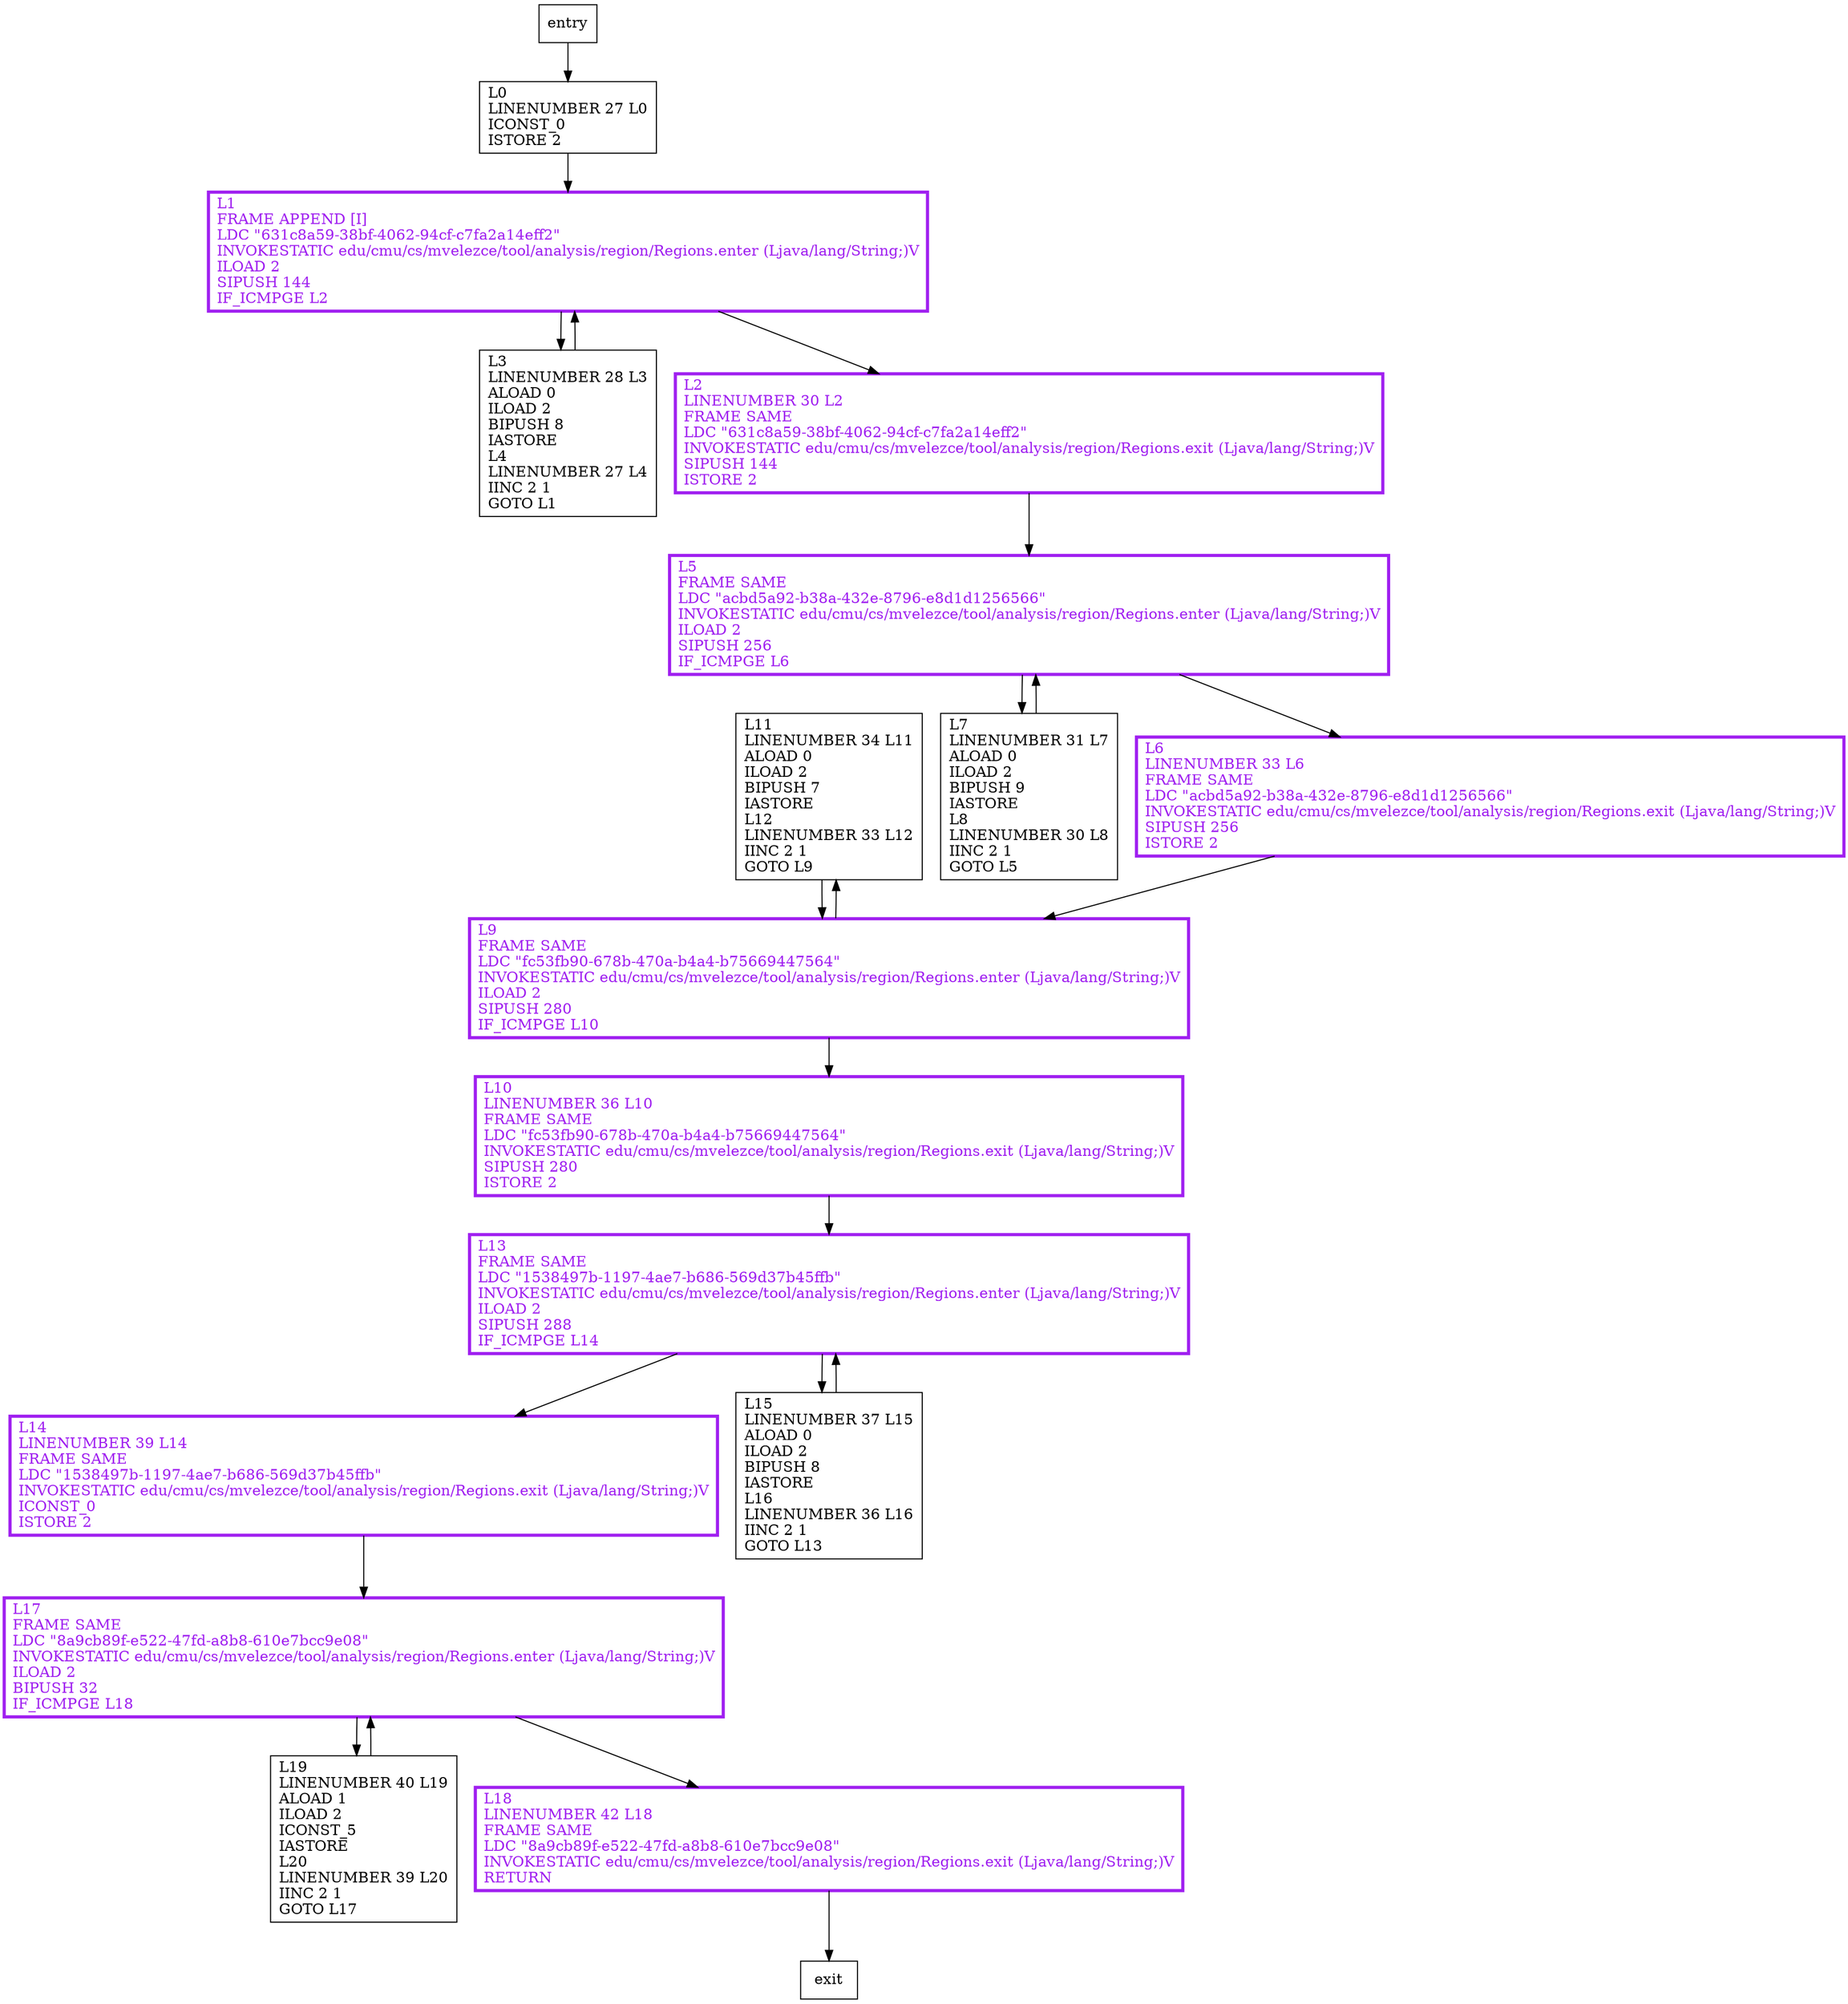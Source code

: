 digraph getFixedTree {
node [shape=record];
2108318195 [label="L11\lLINENUMBER 34 L11\lALOAD 0\lILOAD 2\lBIPUSH 7\lIASTORE\lL12\lLINENUMBER 33 L12\lIINC 2 1\lGOTO L9\l"];
2029645118 [label="L13\lFRAME SAME\lLDC \"1538497b-1197-4ae7-b686-569d37b45ffb\"\lINVOKESTATIC edu/cmu/cs/mvelezce/tool/analysis/region/Regions.enter (Ljava/lang/String;)V\lILOAD 2\lSIPUSH 288\lIF_ICMPGE L14\l"];
1969856053 [label="L1\lFRAME APPEND [I]\lLDC \"631c8a59-38bf-4062-94cf-c7fa2a14eff2\"\lINVOKESTATIC edu/cmu/cs/mvelezce/tool/analysis/region/Regions.enter (Ljava/lang/String;)V\lILOAD 2\lSIPUSH 144\lIF_ICMPGE L2\l"];
810262298 [label="L3\lLINENUMBER 28 L3\lALOAD 0\lILOAD 2\lBIPUSH 8\lIASTORE\lL4\lLINENUMBER 27 L4\lIINC 2 1\lGOTO L1\l"];
1850646717 [label="L14\lLINENUMBER 39 L14\lFRAME SAME\lLDC \"1538497b-1197-4ae7-b686-569d37b45ffb\"\lINVOKESTATIC edu/cmu/cs/mvelezce/tool/analysis/region/Regions.exit (Ljava/lang/String;)V\lICONST_0\lISTORE 2\l"];
1256893889 [label="L7\lLINENUMBER 31 L7\lALOAD 0\lILOAD 2\lBIPUSH 9\lIASTORE\lL8\lLINENUMBER 30 L8\lIINC 2 1\lGOTO L5\l"];
185164978 [label="L19\lLINENUMBER 40 L19\lALOAD 1\lILOAD 2\lICONST_5\lIASTORE\lL20\lLINENUMBER 39 L20\lIINC 2 1\lGOTO L17\l"];
521466380 [label="L10\lLINENUMBER 36 L10\lFRAME SAME\lLDC \"fc53fb90-678b-470a-b4a4-b75669447564\"\lINVOKESTATIC edu/cmu/cs/mvelezce/tool/analysis/region/Regions.exit (Ljava/lang/String;)V\lSIPUSH 280\lISTORE 2\l"];
1647402786 [label="L9\lFRAME SAME\lLDC \"fc53fb90-678b-470a-b4a4-b75669447564\"\lINVOKESTATIC edu/cmu/cs/mvelezce/tool/analysis/region/Regions.enter (Ljava/lang/String;)V\lILOAD 2\lSIPUSH 280\lIF_ICMPGE L10\l"];
1223144402 [label="L17\lFRAME SAME\lLDC \"8a9cb89f-e522-47fd-a8b8-610e7bcc9e08\"\lINVOKESTATIC edu/cmu/cs/mvelezce/tool/analysis/region/Regions.enter (Ljava/lang/String;)V\lILOAD 2\lBIPUSH 32\lIF_ICMPGE L18\l"];
641030345 [label="L5\lFRAME SAME\lLDC \"acbd5a92-b38a-432e-8796-e8d1d1256566\"\lINVOKESTATIC edu/cmu/cs/mvelezce/tool/analysis/region/Regions.enter (Ljava/lang/String;)V\lILOAD 2\lSIPUSH 256\lIF_ICMPGE L6\l"];
1870749311 [label="L0\lLINENUMBER 27 L0\lICONST_0\lISTORE 2\l"];
276714561 [label="L6\lLINENUMBER 33 L6\lFRAME SAME\lLDC \"acbd5a92-b38a-432e-8796-e8d1d1256566\"\lINVOKESTATIC edu/cmu/cs/mvelezce/tool/analysis/region/Regions.exit (Ljava/lang/String;)V\lSIPUSH 256\lISTORE 2\l"];
1709700394 [label="L2\lLINENUMBER 30 L2\lFRAME SAME\lLDC \"631c8a59-38bf-4062-94cf-c7fa2a14eff2\"\lINVOKESTATIC edu/cmu/cs/mvelezce/tool/analysis/region/Regions.exit (Ljava/lang/String;)V\lSIPUSH 144\lISTORE 2\l"];
1458748394 [label="L15\lLINENUMBER 37 L15\lALOAD 0\lILOAD 2\lBIPUSH 8\lIASTORE\lL16\lLINENUMBER 36 L16\lIINC 2 1\lGOTO L13\l"];
274298188 [label="L18\lLINENUMBER 42 L18\lFRAME SAME\lLDC \"8a9cb89f-e522-47fd-a8b8-610e7bcc9e08\"\lINVOKESTATIC edu/cmu/cs/mvelezce/tool/analysis/region/Regions.exit (Ljava/lang/String;)V\lRETURN\l"];
entry;
exit;
2108318195 -> 1647402786;
2029645118 -> 1458748394;
2029645118 -> 1850646717;
1969856053 -> 1709700394;
1969856053 -> 810262298;
810262298 -> 1969856053;
1850646717 -> 1223144402;
1256893889 -> 641030345;
185164978 -> 1223144402;
521466380 -> 2029645118;
1647402786 -> 2108318195;
1647402786 -> 521466380;
1223144402 -> 274298188;
1223144402 -> 185164978;
entry -> 1870749311;
641030345 -> 276714561;
641030345 -> 1256893889;
1870749311 -> 1969856053;
276714561 -> 1647402786;
1709700394 -> 641030345;
1458748394 -> 2029645118;
274298188 -> exit;
2029645118[fontcolor="purple", penwidth=3, color="purple"];
1223144402[fontcolor="purple", penwidth=3, color="purple"];
1969856053[fontcolor="purple", penwidth=3, color="purple"];
641030345[fontcolor="purple", penwidth=3, color="purple"];
276714561[fontcolor="purple", penwidth=3, color="purple"];
1709700394[fontcolor="purple", penwidth=3, color="purple"];
1850646717[fontcolor="purple", penwidth=3, color="purple"];
274298188[fontcolor="purple", penwidth=3, color="purple"];
521466380[fontcolor="purple", penwidth=3, color="purple"];
1647402786[fontcolor="purple", penwidth=3, color="purple"];
}
